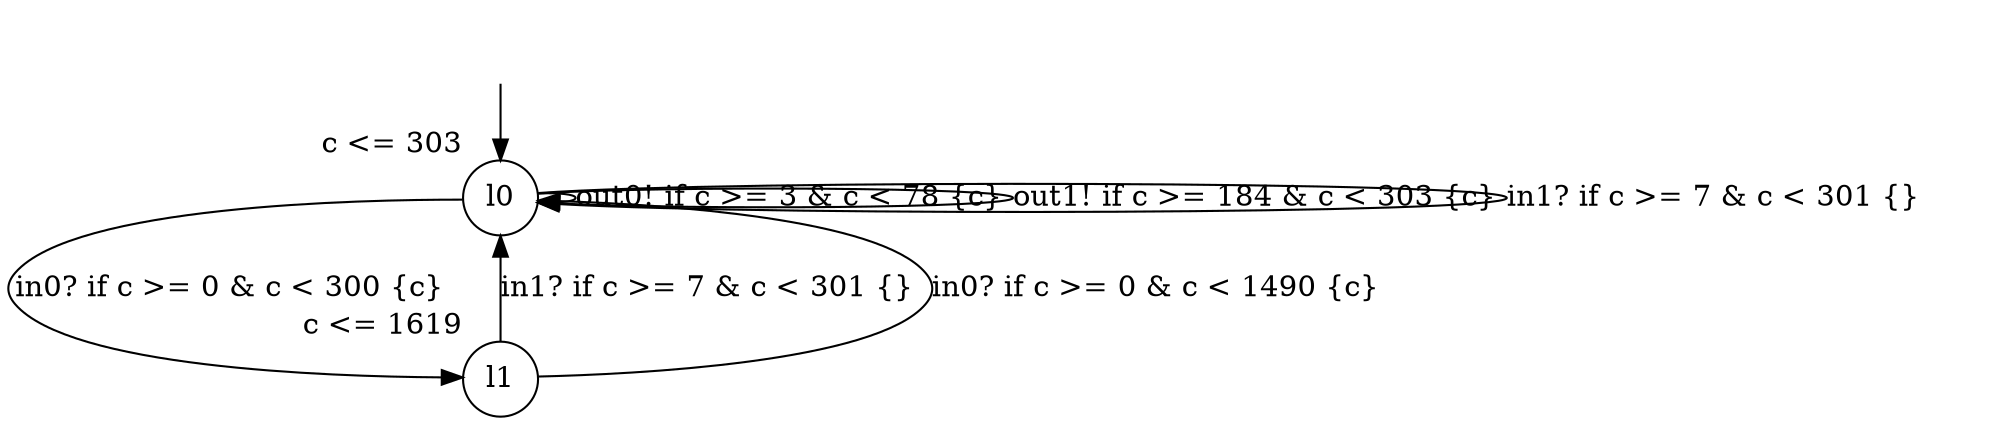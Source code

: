 digraph g {
__start0 [label="" shape="none"];
l0 [shape="circle" margin=0 label="l0", xlabel="c <= 303"];
l1 [shape="circle" margin=0 label="l1", xlabel="c <= 1619"];
l0 -> l1 [label="in0? if c >= 0 & c < 300 {c} "];
l0 -> l0 [label="out0! if c >= 3 & c < 78 {c} "];
l0 -> l0 [label="out1! if c >= 184 & c < 303 {c} "];
l0 -> l0 [label="in1? if c >= 7 & c < 301 {} "];
l1 -> l0 [label="in1? if c >= 7 & c < 301 {} "];
l1 -> l0 [label="in0? if c >= 0 & c < 1490 {c} "];
__start0 -> l0;
}
